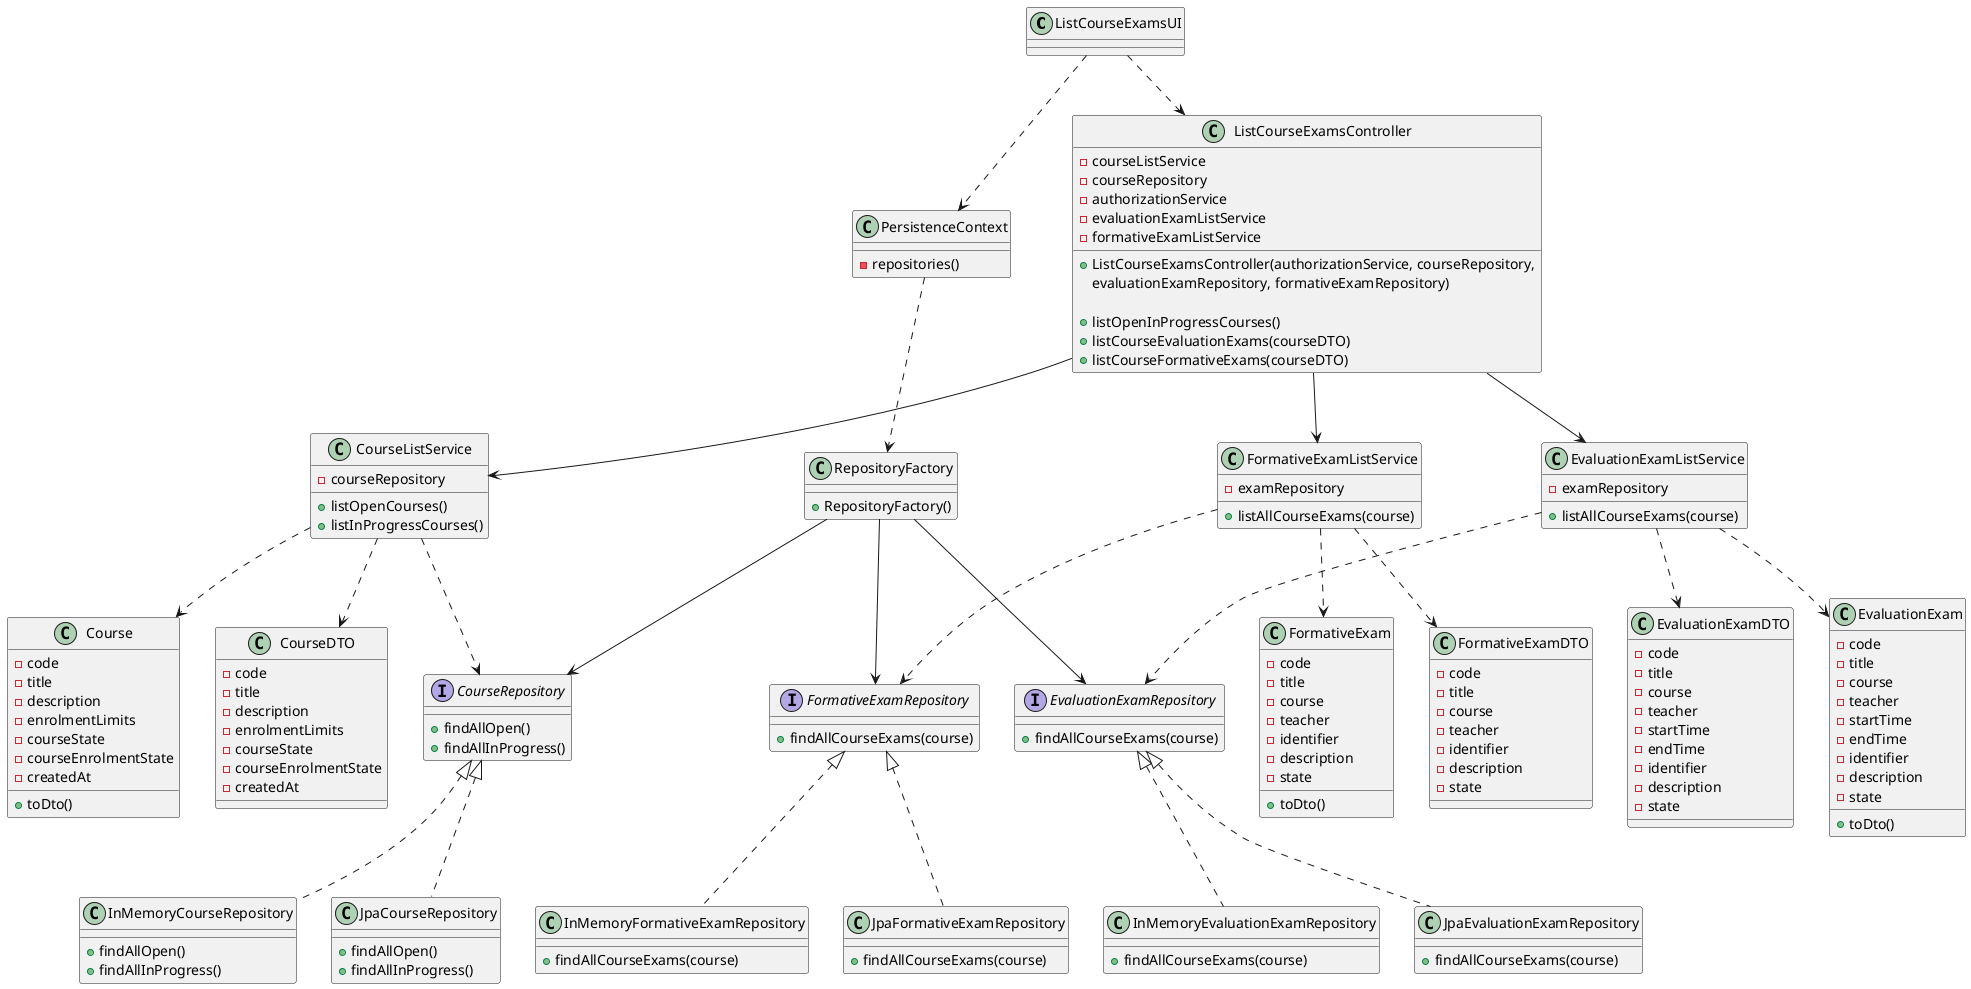 @startuml US2003_CD

class ListCourseExamsUI {

}

class ListCourseExamsController {
- courseListService
- courseRepository
- authorizationService
- evaluationExamListService
- formativeExamListService
+ ListCourseExamsController(authorizationService, courseRepository,
                             evaluationExamRepository, formativeExamRepository)

+ listOpenInProgressCourses()
+ listCourseEvaluationExams(courseDTO)
+ listCourseFormativeExams(courseDTO)
}


class Course {
  - code
  - title
  - description
  - enrolmentLimits
  - courseState
  - courseEnrolmentState
  - createdAt
  + toDto()
}

class RepositoryFactory {
  + RepositoryFactory()
}

interface CourseRepository {
  + findAllOpen()
  + findAllInProgress()
}

interface EvaluationExamRepository {
+ findAllCourseExams(course)
}

interface FormativeExamRepository {
+ findAllCourseExams(course)
}

class EvaluationExamListService {
- examRepository
+ listAllCourseExams(course)
}

class FormativeExamListService {
- examRepository
+ listAllCourseExams(course)
}

class CourseListService {
  - courseRepository

  + listOpenCourses()
  + listInProgressCourses()
}


class EvaluationExamDTO {
- code
- title
- course
- teacher
- startTime
- endTime
- identifier
- description
- state
}

class EvaluationExam {
- code
- title
- course
- teacher
- startTime
- endTime
- identifier
- description
- state
+ toDto()
}

class FormativeExam {
- code
- title
- course
- teacher
- identifier
- description
- state
+ toDto()
}

class FormativeExamDTO {
- code
- title
- course
- teacher
- identifier
- description
- state
}

class CourseDTO {
  - code
  - title
  - description
  - enrolmentLimits
  - courseState
  - courseEnrolmentState
  - createdAt
}



class InMemoryCourseRepository {
  + findAllOpen()
  + findAllInProgress()
}

class JpaCourseRepository {
  + findAllOpen()
  + findAllInProgress()
}

class InMemoryFormativeExamRepository {
+ findAllCourseExams(course)
}

class JpaFormativeExamRepository {
+ findAllCourseExams(course)
}

class InMemoryEvaluationExamRepository {
+ findAllCourseExams(course)
}

class JpaEvaluationExamRepository {
+ findAllCourseExams(course)
}

class PersistenceContext {
  - repositories()
}


PersistenceContext ..> RepositoryFactory
RepositoryFactory --> CourseRepository
RepositoryFactory --> FormativeExamRepository
RepositoryFactory --> EvaluationExamRepository

CourseRepository <|.. InMemoryCourseRepository
CourseRepository <|.. JpaCourseRepository

EvaluationExamRepository <|.. InMemoryEvaluationExamRepository
EvaluationExamRepository <|.. JpaEvaluationExamRepository

FormativeExamRepository <|.. InMemoryFormativeExamRepository
FormativeExamRepository <|.. JpaFormativeExamRepository


ListCourseExamsUI ..> PersistenceContext
ListCourseExamsUI ..> ListCourseExamsController


CourseListService ..> Course
CourseListService ..> CourseRepository

FormativeExamListService ..> FormativeExamDTO
FormativeExamListService ..> FormativeExam

EvaluationExamListService ..> EvaluationExamDTO
EvaluationExamListService ..> EvaluationExam

CourseListService ..> CourseDTO
ListCourseExamsController --> FormativeExamListService
ListCourseExamsController --> CourseListService
ListCourseExamsController --> EvaluationExamListService

EvaluationExamListService ..> EvaluationExamRepository
FormativeExamListService ..> FormativeExamRepository


@enduml

